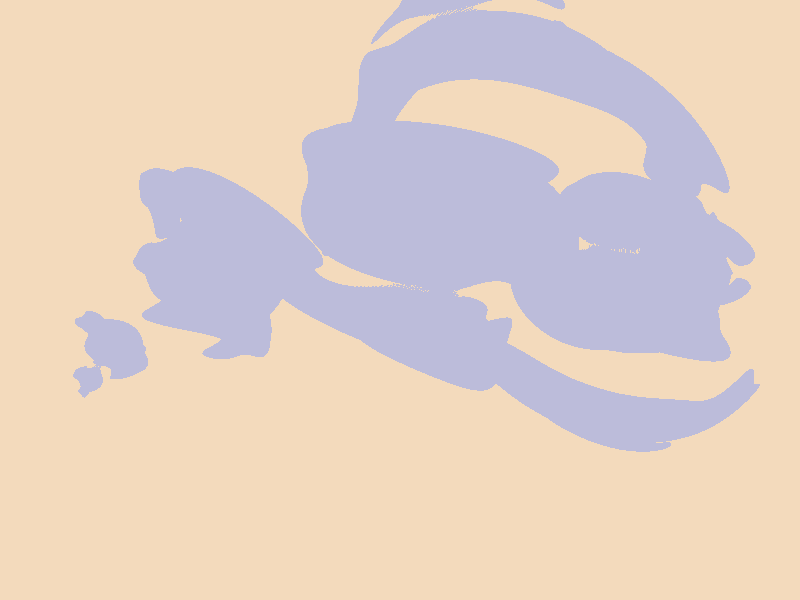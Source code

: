 // Persistence of Vision Ray Tracer Scene Description File
// File: ?.pov
// Vers: 3.6
// Desc: Photon Scene Template with modifications
//

#version 3.6;

#declare Photons=on;

global_settings {
  assumed_gamma 1.0
  max_trace_level 5
  #if (Photons)          // global photon block
    photons {
      spacing 0.01                 // specify the density of photons
      //count 100000               // alternatively use a total number of photons

      //gather min, max            // amount of photons gathered during render [20, 100]
      //media max_steps [,factor]  // media photons
      jitter 1.0                 // jitter phor photon rays
      //max_trace_level 5          // optional separate max_trace_level
      //adc_bailout 1/255          // see global adc_bailout
      //save_file "filename"       // save photons to file
      //load_file "filename"       // load photons from file
      //autostop 0                 // photon autostop option
      //radius 10                  // manually specified search radius
      // (---Adaptive Search Radius---)
      //steps 1
      //expand_thresholds 0.2, 40
    }

  #end
}

// ----------------------------------------

camera {
  right x*image_width/image_height
  location  <0,2.8,-2.1>
  look_at   <0,0.85,0>
}

light_source {
  <500,500,150>       // light's position
  color rgb 0.4       // light's color
  photons {           // photon block for a light source
    refraction on
    reflection on
  }
}

light_source {
  <-500,500,150>       // light's position
  color rgb 1.3       // light's color
  photons {           // photon block for a light source
    refraction on
    reflection on
  }
}


sky_sphere {
  pigment {
    gradient y
    color_map {
      [0.0 rgb <0.6,0.7,1.0>]
      [0.7 rgb <0.0,0.1,0.8>]
    }
  }
}

// ----------------------------------------

plane {
  y, 0
  texture {
    pigment { color rgb <0.9, 0.7, 0.5> }
  }
}


#declare M_Glass=    // Glass material
material {
  texture {
    pigment {rgbt 1}
    finish {
      ambient 0.0
      diffuse 0.05
      specular 0.6
      roughness 0.005
      reflection {
        0.1, 1.0
        fresnel on
      }
      conserve_energy
    }
  }
  interior {
    ior 1.5
    fade_power 1001
    fade_distance 0.9
    fade_color <0.5,0.8,0.6>      
    refraction 1.6
  }
}
  
  
  
julia_fractal {
 <-0.5,0.8,0.3,0> quaternion sqr max_iteration 8 precision 800 
 
 // material {} is a wrapper for interior and texture
// you can declare it like texture and interior too
// Note that it has nothing to do with material_map
material {
  texture {
    pigment { color rgbt <0.5, 0.5, 0.7, 0.6> }
    finish { diffuse 0.6 specular 0.1 }
  }
  interior {
    ior 1.5
  }
}


  photons {  // photon block for an object
    target 1.0
    refraction on
    reflection on
  }               
  rotate <0,-45,0>
  translate <0.5,1.4,-0.4>
}
